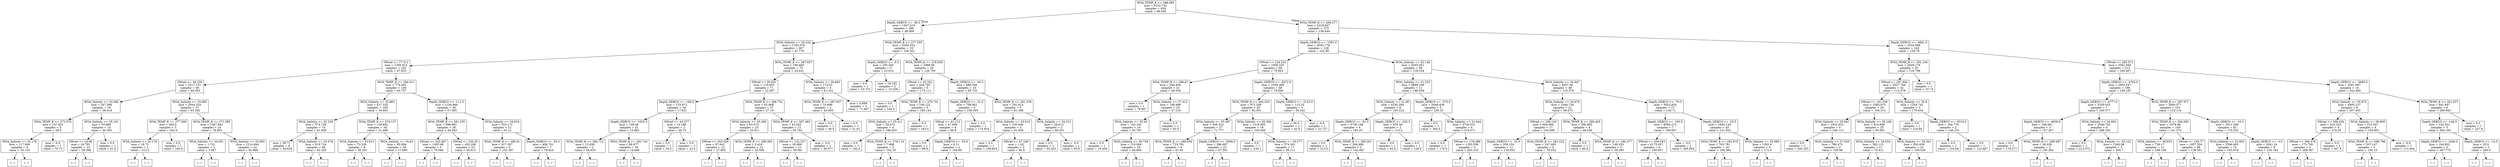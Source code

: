 digraph Tree {
node [shape=box] ;
0 [label="WOA_TEMP_K <= 288.092\nmse = 5152.732\nsamples = 659\nvalue = 98.028"] ;
1 [label="Depth_GEBCO <= -36.5\nmse = 1567.516\nsamples = 286\nvalue = 46.066"] ;
0 -> 1 [labeldistance=2.5, labelangle=45, headlabel="True"] ;
2 [label="WOA_Salinity <= 35.234\nmse = 1160.076\nsamples = 267\nvalue = 41.776"] ;
1 -> 2 ;
3 [label="SWrad <= 77.311\nmse = 1356.914\nsamples = 192\nvalue = 47.823"] ;
2 -> 3 ;
4 [label="SWrad <= 40.226\nmse = 2517.151\nsamples = 46\nvalue = 69.563"] ;
3 -> 4 ;
5 [label="WOA_Salinity <= 33.366\nmse = 247.399\nsamples = 19\nvalue = 38.418"] ;
4 -> 5 ;
6 [label="WOA_TEMP_K <= 272.078\nmse = 147.401\nsamples = 5\nvalue = 59.0"] ;
5 -> 6 ;
7 [label="WOA_Salinity <= 33.178\nmse = 117.906\nsamples = 4\nvalue = 53.135"] ;
6 -> 7 ;
8 [label="(...)"] ;
7 -> 8 ;
9 [label="(...)"] ;
7 -> 9 ;
10 [label="mse = -0.0\nsamples = 1\nvalue = 70.73"] ;
6 -> 10 ;
11 [label="WOA_Salinity <= 35.161\nmse = 55.889\nsamples = 14\nvalue = 30.363"] ;
5 -> 11 ;
12 [label="SWrad <= 24.96\nmse = 16.791\nsamples = 13\nvalue = 28.398"] ;
11 -> 12 ;
13 [label="(...)"] ;
12 -> 13 ;
26 [label="(...)"] ;
12 -> 26 ;
33 [label="mse = 0.0\nsamples = 1\nvalue = 51.0"] ;
11 -> 33 ;
34 [label="WOA_Salinity <= 33.695\nmse = 2944.324\nsamples = 27\nvalue = 93.292"] ;
4 -> 34 ;
35 [label="WOA_TEMP_K <= 277.506\nmse = 456.0\nsamples = 3\nvalue = 202.0"] ;
34 -> 35 ;
36 [label="WOA_Salinity <= 33.176\nmse = 18.75\nsamples = 2\nvalue = 212.5"] ;
35 -> 36 ;
37 [label="(...)"] ;
36 -> 37 ;
38 [label="(...)"] ;
36 -> 38 ;
39 [label="mse = 0.0\nsamples = 1\nvalue = 160.0"] ;
35 -> 39 ;
40 [label="WOA_TEMP_K <= 271.585\nmse = 1467.841\nsamples = 24\nvalue = 78.602"] ;
34 -> 40 ;
41 [label="WOA_Salinity <= 34.051\nmse = 1.731\nsamples = 2\nvalue = 3.947"] ;
40 -> 41 ;
42 [label="(...)"] ;
41 -> 42 ;
43 [label="(...)"] ;
41 -> 43 ;
44 [label="WOA_Salinity <= 33.854\nmse = 1214.944\nsamples = 22\nvalue = 82.868"] ;
40 -> 44 ;
45 [label="(...)"] ;
44 -> 45 ;
54 [label="(...)"] ;
44 -> 54 ;
87 [label="WOA_TEMP_K <= 280.411\nmse = 774.402\nsamples = 146\nvalue = 40.737"] ;
3 -> 87 ;
88 [label="WOA_Salinity <= 33.865\nmse = 517.335\nsamples = 108\nvalue = 34.691"] ;
87 -> 88 ;
89 [label="WOA_Salinity <= 32.229\nmse = 574.738\nsamples = 74\nvalue = 41.009"] ;
88 -> 89 ;
90 [label="mse = 58.71\nsamples = 8\nvalue = 29.928"] ;
89 -> 90 ;
91 [label="WOA_Salinity <= 33.579\nmse = 619.724\nsamples = 66\nvalue = 42.326"] ;
89 -> 91 ;
92 [label="(...)"] ;
91 -> 92 ;
121 [label="(...)"] ;
91 -> 121 ;
178 [label="WOA_TEMP_K <= 274.137\nmse = 138.842\nsamples = 34\nvalue = 21.468"] ;
88 -> 178 ;
179 [label="WOA_Salinity <= 33.912\nmse = 73.229\nsamples = 8\nvalue = 36.201"] ;
178 -> 179 ;
180 [label="(...)"] ;
179 -> 180 ;
183 [label="(...)"] ;
179 -> 183 ;
194 [label="WOA_Salinity <= 34.62\nmse = 85.894\nsamples = 26\nvalue = 17.699"] ;
178 -> 194 ;
195 [label="(...)"] ;
194 -> 195 ;
244 [label="(...)"] ;
194 -> 244 ;
245 [label="Depth_GEBCO <= -111.5\nmse = 1104.966\nsamples = 38\nvalue = 57.565"] ;
87 -> 245 ;
246 [label="WOA_TEMP_K <= 281.235\nmse = 698.661\nsamples = 26\nvalue = 44.263"] ;
245 -> 246 ;
247 [label="SWrad <= 245.497\nmse = 1405.48\nsamples = 3\nvalue = 76.566"] ;
246 -> 247 ;
248 [label="(...)"] ;
247 -> 248 ;
251 [label="(...)"] ;
247 -> 251 ;
252 [label="SWrad <= 230.35\nmse = 450.296\nsamples = 23\nvalue = 40.013"] ;
246 -> 252 ;
253 [label="(...)"] ;
252 -> 253 ;
292 [label="(...)"] ;
252 -> 292 ;
293 [label="WOA_Salinity <= 34.919\nmse = 553.171\nsamples = 12\nvalue = 91.21"] ;
245 -> 293 ;
294 [label="WOA_TEMP_K <= 280.61\nmse = 417.397\nsamples = 5\nvalue = 102.397"] ;
293 -> 294 ;
295 [label="(...)"] ;
294 -> 295 ;
296 [label="(...)"] ;
294 -> 296 ;
303 [label="Depth_GEBCO <= -50.5\nmse = 406.701\nsamples = 7\nvalue = 78.624"] ;
293 -> 303 ;
304 [label="(...)"] ;
303 -> 304 ;
307 [label="(...)"] ;
303 -> 307 ;
310 [label="WOA_TEMP_K <= 287.657\nmse = 190.469\nsamples = 75\nvalue = 24.441"] ;
2 -> 310 ;
311 [label="SWrad <= 50.601\nmse = 119.855\nsamples = 71\nvalue = 22.597"] ;
310 -> 311 ;
312 [label="Depth_GEBCO <= -180.5\nmse = 133.972\nsamples = 34\nvalue = 17.621"] ;
311 -> 312 ;
313 [label="Depth_GEBCO <= -1625.5\nmse = 108.48\nsamples = 32\nvalue = 15.882"] ;
312 -> 313 ;
314 [label="WOA_TEMP_K <= 284.712\nmse = 12.836\nsamples = 2\nvalue = 34.933"] ;
313 -> 314 ;
315 [label="(...)"] ;
314 -> 315 ;
316 [label="(...)"] ;
314 -> 316 ;
317 [label="WOA_TEMP_K <= 282.724\nmse = 86.977\nsamples = 30\nvalue = 14.488"] ;
313 -> 317 ;
318 [label="(...)"] ;
317 -> 318 ;
327 [label="(...)"] ;
317 -> 327 ;
346 [label="SWrad <= 43.377\nmse = 15.188\nsamples = 2\nvalue = 36.75"] ;
312 -> 346 ;
347 [label="mse = 0.0\nsamples = 1\nvalue = 34.5"] ;
346 -> 347 ;
348 [label="mse = 0.0\nsamples = 1\nvalue = 43.5"] ;
346 -> 348 ;
349 [label="WOA_TEMP_K <= 286.732\nmse = 62.868\nsamples = 37\nvalue = 27.19"] ;
311 -> 349 ;
350 [label="WOA_Salinity <= 35.296\nmse = 63.573\nsamples = 25\nvalue = 25.611"] ;
349 -> 350 ;
351 [label="SWrad <= 203.426\nmse = 87.641\nsamples = 13\nvalue = 27.855"] ;
350 -> 351 ;
352 [label="(...)"] ;
351 -> 352 ;
369 [label="(...)"] ;
351 -> 369 ;
370 [label="WOA_TEMP_K <= 286.392\nmse = 5.416\nsamples = 12\nvalue = 22.086"] ;
350 -> 370 ;
371 [label="(...)"] ;
370 -> 371 ;
374 [label="(...)"] ;
370 -> 374 ;
377 [label="WOA_TEMP_K <= 287.483\nmse = 43.043\nsamples = 12\nvalue = 30.744"] ;
349 -> 377 ;
378 [label="SWrad <= 122.227\nmse = 38.466\nsamples = 11\nvalue = 30.061"] ;
377 -> 378 ;
379 [label="(...)"] ;
378 -> 379 ;
380 [label="(...)"] ;
378 -> 380 ;
389 [label="mse = -0.0\nsamples = 1\nvalue = 40.977"] ;
377 -> 389 ;
390 [label="WOA_Salinity <= 36.845\nmse = 174.53\nsamples = 4\nvalue = 61.322"] ;
310 -> 390 ;
391 [label="WOA_TEMP_K <= 287.937\nmse = 33.699\nsamples = 2\nvalue = 45.805"] ;
390 -> 391 ;
392 [label="mse = 0.0\nsamples = 1\nvalue = 40.0"] ;
391 -> 392 ;
393 [label="mse = 0.0\nsamples = 1\nvalue = 51.61"] ;
391 -> 393 ;
394 [label="mse = 0.889\nsamples = 2\nvalue = 71.667"] ;
390 -> 394 ;
395 [label="WOA_TEMP_K <= 277.555\nmse = 3340.322\nsamples = 19\nvalue = 108.261"] ;
1 -> 395 ;
396 [label="Depth_GEBCO <= -5.0\nmse = 250.293\nsamples = 3\nvalue = 23.014"] ;
395 -> 396 ;
397 [label="mse = 0.0\nsamples = 1\nvalue = 53.722"] ;
396 -> 397 ;
398 [label="mse = 18.192\nsamples = 2\nvalue = 15.338"] ;
396 -> 398 ;
399 [label="WOA_TEMP_K <= 278.928\nmse = 2088.85\nsamples = 16\nvalue = 126.793"] ;
395 -> 399 ;
400 [label="SWrad <= 43.332\nmse = 434.765\nsamples = 6\nvalue = 175.111"] ;
399 -> 400 ;
401 [label="mse = 0.0\nsamples = 1\nvalue = 140.0"] ;
400 -> 401 ;
402 [label="WOA_TEMP_K <= 278.731\nmse = 106.122\nsamples = 5\nvalue = 185.143"] ;
400 -> 402 ;
403 [label="WOA_Salinity <= 25.411\nmse = 28.472\nsamples = 4\nvalue = 188.833"] ;
402 -> 403 ;
404 [label="mse = 0.0\nsamples = 1\nvalue = 182.0"] ;
403 -> 404 ;
405 [label="WOA_TEMP_K <= 278.116\nmse = 7.688\nsamples = 3\nvalue = 192.25"] ;
403 -> 405 ;
406 [label="(...)"] ;
405 -> 406 ;
409 [label="(...)"] ;
405 -> 409 ;
410 [label="mse = 0.0\nsamples = 1\nvalue = 163.0"] ;
402 -> 410 ;
411 [label="Depth_GEBCO <= -30.5\nmse = 686.536\nsamples = 10\nvalue = 95.732"] ;
399 -> 411 ;
412 [label="Depth_GEBCO <= -31.5\nmse = 708.902\nsamples = 5\nvalue = 106.565"] ;
411 -> 412 ;
413 [label="SWrad <= 41.112\nmse = 47.409\nsamples = 4\nvalue = 96.8"] ;
412 -> 413 ;
414 [label="mse = 0.0\nsamples = 1\nvalue = 86.6"] ;
413 -> 414 ;
415 [label="Depth_GEBCO <= -35.0\nmse = 8.11\nsamples = 3\nvalue = 100.88"] ;
413 -> 415 ;
416 [label="(...)"] ;
415 -> 416 ;
417 [label="(...)"] ;
415 -> 417 ;
420 [label="mse = 0.0\nsamples = 1\nvalue = 174.916"] ;
412 -> 420 ;
421 [label="WOA_TEMP_K <= 281.378\nmse = 291.614\nsamples = 5\nvalue = 81.288"] ;
411 -> 421 ;
422 [label="WOA_Salinity <= 33.615\nmse = 100.606\nsamples = 3\nvalue = 91.656"] ;
421 -> 422 ;
423 [label="mse = 0.0\nsamples = 1\nvalue = 108.924"] ;
422 -> 423 ;
424 [label="SWrad <= 67.249\nmse = 1.62\nsamples = 2\nvalue = 85.9"] ;
422 -> 424 ;
425 [label="(...)"] ;
424 -> 425 ;
426 [label="(...)"] ;
424 -> 426 ;
427 [label="WOA_Salinity <= 34.231\nmse = 28.613\nsamples = 2\nvalue = 60.551"] ;
421 -> 427 ;
428 [label="mse = 0.0\nsamples = 1\nvalue = 55.202"] ;
427 -> 428 ;
429 [label="mse = -0.0\nsamples = 1\nvalue = 65.9"] ;
427 -> 429 ;
430 [label="WOA_TEMP_K <= 294.377\nmse = 4319.347\nsamples = 373\nvalue = 136.644"] ;
0 -> 430 [labeldistance=2.5, labelangle=-45, headlabel="False"] ;
431 [label="Depth_GEBCO <= -1591.0\nmse = 4045.778\nsamples = 128\nvalue = 102.86"] ;
430 -> 431 ;
432 [label="SWrad <= 124.253\nmse = 1009.335\nsamples = 69\nvalue = 70.963"] ;
431 -> 432 ;
433 [label="WOA_TEMP_K <= 288.47\nmse = 246.454\nsamples = 21\nvalue = 49.556"] ;
432 -> 433 ;
434 [label="mse = 0.0\nsamples = 1\nvalue = 79.947"] ;
433 -> 434 ;
435 [label="WOA_Salinity <= 37.413\nmse = 188.898\nsamples = 20\nvalue = 47.218"] ;
433 -> 435 ;
436 [label="WOA_Salinity <= 35.65\nmse = 143.192\nsamples = 19\nvalue = 45.787"] ;
435 -> 436 ;
437 [label="mse = 0.0\nsamples = 1\nvalue = 19.456"] ;
436 -> 437 ;
438 [label="WOA_Salinity <= 36.758\nmse = 119.066\nsamples = 18\nvalue = 46.884"] ;
436 -> 438 ;
439 [label="(...)"] ;
438 -> 439 ;
472 [label="(...)"] ;
438 -> 472 ;
473 [label="mse = 0.0\nsamples = 1\nvalue = 83.0"] ;
435 -> 473 ;
474 [label="Depth_GEBCO <= -2672.0\nmse = 1059.369\nsamples = 48\nvalue = 78.849"] ;
432 -> 474 ;
475 [label="WOA_TEMP_K <= 292.333\nmse = 971.349\nsamples = 45\nvalue = 82.501"] ;
474 -> 475 ;
476 [label="WOA_Salinity <= 35.387\nmse = 456.323\nsamples = 27\nvalue = 71.777"] ;
475 -> 476 ;
477 [label="WOA_TEMP_K <= 289.656\nmse = 723.791\nsamples = 4\nvalue = 91.92"] ;
476 -> 477 ;
478 [label="(...)"] ;
477 -> 478 ;
479 [label="(...)"] ;
477 -> 479 ;
484 [label="Depth_GEBCO <= -5006.5\nmse = 286.687\nsamples = 23\nvalue = 67.301"] ;
476 -> 484 ;
485 [label="(...)"] ;
484 -> 485 ;
504 [label="(...)"] ;
484 -> 504 ;
521 [label="WOA_Salinity <= 35.308\nmse = 1318.955\nsamples = 18\nvalue = 100.649"] ;
475 -> 521 ;
522 [label="mse = 0.0\nsamples = 1\nvalue = 239.1"] ;
521 -> 522 ;
523 [label="WOA_Salinity <= 35.577\nmse = 574.301\nsamples = 17\nvalue = 95.111"] ;
521 -> 523 ;
524 [label="(...)"] ;
523 -> 524 ;
533 [label="(...)"] ;
523 -> 533 ;
550 [label="Depth_GEBCO <= -2153.0\nmse = 115.33\nsamples = 3\nvalue = 36.242"] ;
474 -> 550 ;
551 [label="mse = 36.0\nsamples = 2\nvalue = 43.0"] ;
550 -> 551 ;
552 [label="mse = -0.0\nsamples = 1\nvalue = 22.727"] ;
550 -> 552 ;
553 [label="WOA_Salinity <= 32.149\nmse = 5045.051\nsamples = 59\nvalue = 136.034"] ;
431 -> 553 ;
554 [label="WOA_Salinity <= 31.255\nmse = 6849.349\nsamples = 11\nvalue = 188.059"] ;
553 -> 554 ;
555 [label="WOA_Salinity <= 31.08\nmse = 4195.284\nsamples = 6\nvalue = 145.222"] ;
554 -> 555 ;
556 [label="Depth_GEBCO <= -81.0\nmse = 5736.188\nsamples = 4\nvalue = 185.25"] ;
555 -> 556 ;
557 [label="mse = 0.0\nsamples = 1\nvalue = 313.0"] ;
556 -> 557 ;
558 [label="WOA_TEMP_K <= 290.291\nmse = 394.889\nsamples = 3\nvalue = 142.667"] ;
556 -> 558 ;
559 [label="(...)"] ;
558 -> 559 ;
560 [label="(...)"] ;
558 -> 560 ;
563 [label="Depth_GEBCO <= -230.5\nmse = 655.36\nsamples = 2\nvalue = 113.2"] ;
555 -> 563 ;
564 [label="mse = 0.0\nsamples = 1\nvalue = 62.0"] ;
563 -> 564 ;
565 [label="mse = 0.0\nsamples = 1\nvalue = 126.0"] ;
563 -> 565 ;
566 [label="Depth_GEBCO <= -374.0\nmse = 5448.438\nsamples = 5\nvalue = 236.25"] ;
554 -> 566 ;
567 [label="mse = 0.0\nsamples = 1\nvalue = 360.0"] ;
566 -> 567 ;
568 [label="WOA_Salinity <= 31.844\nmse = 3726.531\nsamples = 4\nvalue = 218.571"] ;
566 -> 568 ;
569 [label="mse = 0.0\nsamples = 1\nvalue = 170.0"] ;
568 -> 569 ;
570 [label="SWrad <= 178.386\nmse = 1355.556\nsamples = 3\nvalue = 283.333"] ;
568 -> 570 ;
571 [label="(...)"] ;
570 -> 571 ;
572 [label="(...)"] ;
570 -> 572 ;
573 [label="WOA_Salinity <= 34.947\nmse = 4007.58\nsamples = 48\nvalue = 125.378"] ;
553 -> 573 ;
574 [label="WOA_Salinity <= 34.679\nmse = 1046.734\nsamples = 21\nvalue = 96.075"] ;
573 -> 574 ;
575 [label="SWrad <= 189.143\nmse = 664.696\nsamples = 17\nvalue = 104.599"] ;
574 -> 575 ;
576 [label="Depth_GEBCO <= -31.5\nmse = 359.154\nsamples = 11\nvalue = 118.055"] ;
575 -> 576 ;
577 [label="(...)"] ;
576 -> 577 ;
590 [label="(...)"] ;
576 -> 590 ;
597 [label="WOA_TEMP_K <= 293.222\nmse = 247.495\nsamples = 6\nvalue = 79.032"] ;
575 -> 597 ;
598 [label="(...)"] ;
597 -> 598 ;
605 [label="(...)"] ;
597 -> 605 ;
606 [label="WOA_TEMP_K <= 289.405\nmse = 396.965\nsamples = 4\nvalue = 46.636"] ;
574 -> 606 ;
607 [label="mse = 0.0\nsamples = 1\nvalue = 80.0"] ;
606 -> 607 ;
608 [label="WOA_TEMP_K <= 290.377\nmse = 148.353\nsamples = 3\nvalue = 38.295"] ;
606 -> 608 ;
609 [label="(...)"] ;
608 -> 609 ;
612 [label="(...)"] ;
608 -> 612 ;
613 [label="Depth_GEBCO <= -70.5\nmse = 5052.834\nsamples = 27\nvalue = 145.71"] ;
573 -> 613 ;
614 [label="Depth_GEBCO <= -163.5\nmse = 8506.273\nsamples = 7\nvalue = 199.857"] ;
613 -> 614 ;
615 [label="SWrad <= 206.543\nmse = 6173.957\nsamples = 6\nvalue = 185.857"] ;
614 -> 615 ;
616 [label="(...)"] ;
615 -> 616 ;
619 [label="(...)"] ;
615 -> 619 ;
624 [label="mse = -0.0\nsamples = 1\nvalue = 395.854"] ;
614 -> 624 ;
625 [label="Depth_GEBCO <= -23.5\nmse = 1665.144\nsamples = 20\nvalue = 121.822"] ;
613 -> 625 ;
626 [label="WOA_TEMP_K <= 292.675\nmse = 763.791\nsamples = 16\nvalue = 106.383"] ;
625 -> 626 ;
627 [label="(...)"] ;
626 -> 627 ;
636 [label="(...)"] ;
626 -> 636 ;
639 [label="WOA_Salinity <= 35.989\nmse = 1302.0\nsamples = 4\nvalue = 172.0"] ;
625 -> 639 ;
640 [label="(...)"] ;
639 -> 640 ;
643 [label="(...)"] ;
639 -> 643 ;
646 [label="Depth_GEBCO <= -4841.5\nmse = 3524.568\nsamples = 245\nvalue = 154.78"] ;
430 -> 646 ;
647 [label="WOA_TEMP_K <= 302.164\nmse = 2829.179\nsamples = 33\nvalue = 116.768"] ;
646 -> 647 ;
648 [label="SWrad <= 297.846\nmse = 2027.769\nsamples = 32\nvalue = 112.578"] ;
647 -> 648 ;
649 [label="SWrad <= 181.536\nmse = 1585.975\nsamples = 29\nvalue = 104.312"] ;
648 -> 649 ;
650 [label="WOA_Salinity <= 35.641\nmse = 1932.832\nsamples = 4\nvalue = 168.113"] ;
649 -> 650 ;
651 [label="mse = 0.0\nsamples = 1\nvalue = 240.325"] ;
650 -> 651 ;
652 [label="WOA_Salinity <= 37.045\nmse = 786.475\nsamples = 3\nvalue = 150.06"] ;
650 -> 652 ;
653 [label="(...)"] ;
652 -> 653 ;
656 [label="(...)"] ;
652 -> 656 ;
657 [label="WOA_Salinity <= 35.168\nmse = 914.699\nsamples = 25\nvalue = 95.691"] ;
649 -> 657 ;
658 [label="WOA_Salinity <= 34.534\nmse = 382.112\nsamples = 11\nvalue = 79.411"] ;
657 -> 658 ;
659 [label="(...)"] ;
658 -> 659 ;
664 [label="(...)"] ;
658 -> 664 ;
677 [label="WOA_Salinity <= 35.361\nmse = 950.628\nsamples = 14\nvalue = 109.529"] ;
657 -> 677 ;
678 [label="(...)"] ;
677 -> 678 ;
683 [label="(...)"] ;
677 -> 683 ;
704 [label="WOA_Salinity <= 35.8\nmse = 1294.742\nsamples = 3\nvalue = 170.434"] ;
648 -> 704 ;
705 [label="mse = 0.0\nsamples = 1\nvalue = 218.84"] ;
704 -> 705 ;
706 [label="Depth_GEBCO <= -5019.5\nmse = 184.779\nsamples = 2\nvalue = 146.231"] ;
704 -> 706 ;
707 [label="mse = 0.0\nsamples = 1\nvalue = 154.08"] ;
706 -> 707 ;
708 [label="mse = 0.0\nsamples = 1\nvalue = 122.687"] ;
706 -> 708 ;
709 [label="mse = 0.0\nsamples = 1\nvalue = 317.9"] ;
647 -> 709 ;
710 [label="SWrad <= 295.571\nmse = 3381.945\nsamples = 212\nvalue = 160.407"] ;
646 -> 710 ;
711 [label="Depth_GEBCO <= -4703.0\nmse = 2953.547\nsamples = 198\nvalue = 156.187"] ;
710 -> 711 ;
712 [label="Depth_GEBCO <= -4777.0\nmse = 5329.053\nsamples = 7\nvalue = 240.577"] ;
711 -> 712 ;
713 [label="Depth_GEBCO <= -4836.0\nmse = 166.661\nsamples = 3\nvalue = 157.267"] ;
712 -> 713 ;
714 [label="mse = 0.0\nsamples = 1\nvalue = 178.277"] ;
713 -> 714 ;
715 [label="WOA_TEMP_K <= 299.087\nmse = 26.036\nsamples = 2\nvalue = 150.264"] ;
713 -> 715 ;
716 [label="(...)"] ;
715 -> 716 ;
717 [label="(...)"] ;
715 -> 717 ;
718 [label="WOA_Salinity <= 34.805\nmse = 2046.793\nsamples = 4\nvalue = 288.182"] ;
712 -> 718 ;
719 [label="mse = 0.0\nsamples = 1\nvalue = 213.072"] ;
718 -> 719 ;
720 [label="WOA_Salinity <= 35.122\nmse = 1290.98\nsamples = 3\nvalue = 300.7"] ;
718 -> 720 ;
721 [label="(...)"] ;
720 -> 721 ;
722 [label="(...)"] ;
720 -> 722 ;
725 [label="WOA_TEMP_K <= 297.971\nmse = 2600.577\nsamples = 191\nvalue = 153.133"] ;
711 -> 725 ;
726 [label="WOA_TEMP_K <= 294.585\nmse = 1978.48\nsamples = 109\nvalue = 141.375"] ;
725 -> 726 ;
727 [label="WOA_Salinity <= 36.653\nmse = 726.17\nsamples = 11\nvalue = 188.108"] ;
726 -> 727 ;
728 [label="(...)"] ;
727 -> 728 ;
735 [label="(...)"] ;
727 -> 735 ;
738 [label="SWrad <= 130.77\nmse = 1857.554\nsamples = 98\nvalue = 136.501"] ;
726 -> 738 ;
739 [label="(...)"] ;
738 -> 739 ;
754 [label="(...)"] ;
738 -> 754 ;
891 [label="Depth_GEBCO <= -16.5\nmse = 3011.596\nsamples = 82\nvalue = 170.202"] ;
725 -> 891 ;
892 [label="WOA_Salinity <= 33.903\nmse = 2596.605\nsamples = 74\nvalue = 163.876"] ;
891 -> 892 ;
893 [label="(...)"] ;
892 -> 893 ;
926 [label="(...)"] ;
892 -> 926 ;
1009 [label="Depth_GEBCO <= -3.0\nmse = 2641.24\nsamples = 8\nvalue = 235.182"] ;
891 -> 1009 ;
1010 [label="(...)"] ;
1009 -> 1010 ;
1019 [label="(...)"] ;
1009 -> 1019 ;
1020 [label="Depth_GEBCO <= -3085.0\nmse = 4561.967\nsamples = 14\nvalue = 243.494"] ;
710 -> 1020 ;
1021 [label="WOA_Salinity <= 35.975\nmse = 4485.137\nsamples = 8\nvalue = 207.445"] ;
1020 -> 1021 ;
1022 [label="SWrad <= 309.426\nmse = 423.323\nsamples = 4\nvalue = 278.25"] ;
1021 -> 1022 ;
1023 [label="SWrad <= 308.476\nmse = 173.709\nsamples = 3\nvalue = 268.367"] ;
1022 -> 1023 ;
1024 [label="(...)"] ;
1023 -> 1024 ;
1025 [label="(...)"] ;
1023 -> 1025 ;
1028 [label="mse = 0.0\nsamples = 1\nvalue = 307.9"] ;
1022 -> 1028 ;
1029 [label="WOA_Salinity <= 36.609\nmse = 515.347\nsamples = 4\nvalue = 150.801"] ;
1021 -> 1029 ;
1030 [label="WOA_TEMP_K <= 298.796\nmse = 207.147\nsamples = 3\nvalue = 160.15"] ;
1029 -> 1030 ;
1031 [label="(...)"] ;
1030 -> 1031 ;
1032 [label="(...)"] ;
1030 -> 1032 ;
1035 [label="mse = -0.0\nsamples = 1\nvalue = 113.404"] ;
1029 -> 1035 ;
1036 [label="WOA_TEMP_K <= 301.037\nmse = 841.697\nsamples = 6\nvalue = 289.843"] ;
1020 -> 1036 ;
1037 [label="Depth_GEBCO <= -140.5\nmse = 233.501\nsamples = 5\nvalue = 300.183"] ;
1036 -> 1037 ;
1038 [label="Depth_GEBCO <= -1626.5\nmse = 164.852\nsamples = 3\nvalue = 307.775"] ;
1037 -> 1038 ;
1039 [label="(...)"] ;
1038 -> 1039 ;
1040 [label="(...)"] ;
1038 -> 1040 ;
1041 [label="Depth_GEBCO <= -14.5\nmse = 25.0\nsamples = 2\nvalue = 285.0"] ;
1037 -> 1041 ;
1042 [label="(...)"] ;
1041 -> 1042 ;
1043 [label="(...)"] ;
1041 -> 1043 ;
1044 [label="mse = 0.0\nsamples = 1\nvalue = 227.8"] ;
1036 -> 1044 ;
}